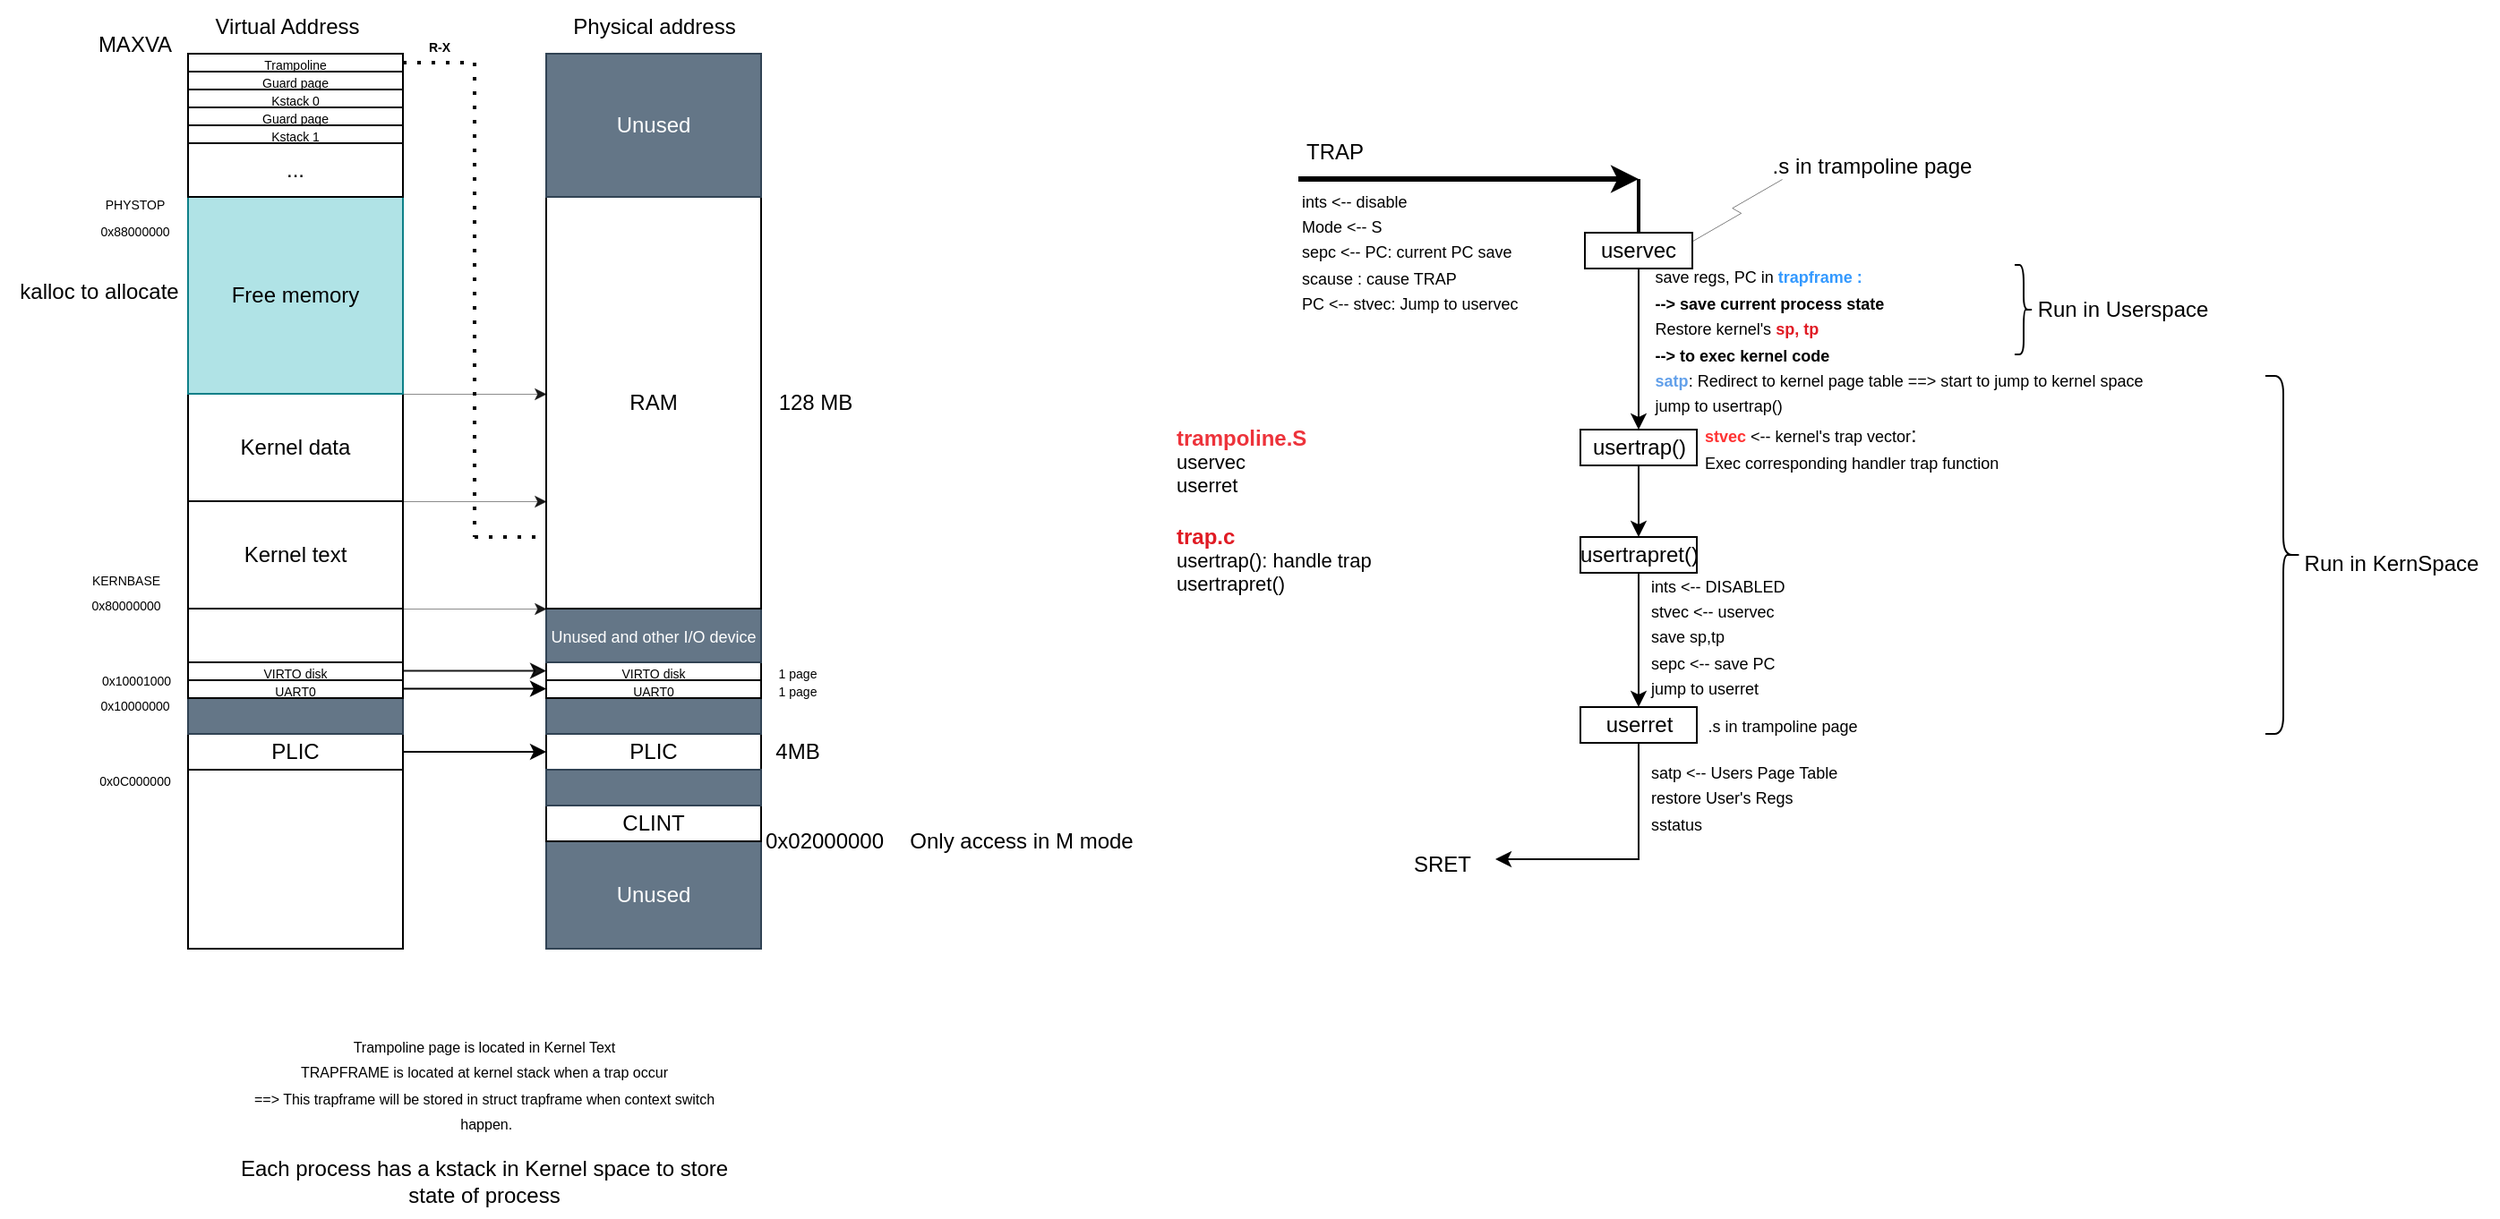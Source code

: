 <mxfile version="24.8.3">
  <diagram name="Page-1" id="MQVkfiVfp2WGuZAfBH7I">
    <mxGraphModel dx="989" dy="567" grid="1" gridSize="10" guides="1" tooltips="1" connect="1" arrows="1" fold="1" page="1" pageScale="1" pageWidth="850" pageHeight="1100" math="0" shadow="0">
      <root>
        <mxCell id="0" />
        <mxCell id="1" parent="0" />
        <mxCell id="dtvVOa7GaX0EYQpvskhJ-5" value="Unused" style="rounded=0;whiteSpace=wrap;html=1;fillColor=#647687;fontColor=#ffffff;strokeColor=#314354;" vertex="1" parent="1">
          <mxGeometry x="440" y="640" width="120" height="60" as="geometry" />
        </mxCell>
        <mxCell id="dtvVOa7GaX0EYQpvskhJ-6" value="CLINT" style="rounded=0;whiteSpace=wrap;html=1;" vertex="1" parent="1">
          <mxGeometry x="440" y="620" width="120" height="20" as="geometry" />
        </mxCell>
        <mxCell id="dtvVOa7GaX0EYQpvskhJ-7" value="PLIC" style="rounded=0;whiteSpace=wrap;html=1;" vertex="1" parent="1">
          <mxGeometry x="440" y="580" width="120" height="20" as="geometry" />
        </mxCell>
        <mxCell id="dtvVOa7GaX0EYQpvskhJ-8" value="" style="rounded=0;whiteSpace=wrap;html=1;fillColor=#647687;fontColor=#ffffff;strokeColor=#314354;" vertex="1" parent="1">
          <mxGeometry x="440" y="560" width="120" height="20" as="geometry" />
        </mxCell>
        <mxCell id="dtvVOa7GaX0EYQpvskhJ-9" value="" style="rounded=0;whiteSpace=wrap;html=1;fillColor=#647687;fontColor=#ffffff;strokeColor=#314354;" vertex="1" parent="1">
          <mxGeometry x="440" y="600" width="120" height="20" as="geometry" />
        </mxCell>
        <mxCell id="dtvVOa7GaX0EYQpvskhJ-10" value="&lt;font style=&quot;font-size: 7px;&quot;&gt;UART0&lt;/font&gt;" style="rounded=0;whiteSpace=wrap;html=1;" vertex="1" parent="1">
          <mxGeometry x="440" y="550" width="120" height="10" as="geometry" />
        </mxCell>
        <mxCell id="dtvVOa7GaX0EYQpvskhJ-11" value="&lt;font style=&quot;font-size: 7px;&quot;&gt;VIRTO disk&lt;/font&gt;" style="rounded=0;whiteSpace=wrap;html=1;" vertex="1" parent="1">
          <mxGeometry x="440" y="540" width="120" height="10" as="geometry" />
        </mxCell>
        <mxCell id="dtvVOa7GaX0EYQpvskhJ-12" value="&lt;font style=&quot;font-size: 9px;&quot;&gt;Unused and other I/O device&lt;/font&gt;" style="rounded=0;whiteSpace=wrap;html=1;fillColor=#647687;fontColor=#ffffff;strokeColor=#314354;" vertex="1" parent="1">
          <mxGeometry x="440" y="510" width="120" height="30" as="geometry" />
        </mxCell>
        <mxCell id="dtvVOa7GaX0EYQpvskhJ-13" value="RAM" style="rounded=0;whiteSpace=wrap;html=1;" vertex="1" parent="1">
          <mxGeometry x="440" y="280" width="120" height="230" as="geometry" />
        </mxCell>
        <mxCell id="dtvVOa7GaX0EYQpvskhJ-14" value="Unused" style="rounded=0;whiteSpace=wrap;html=1;fillColor=#647687;fontColor=#ffffff;strokeColor=#314354;" vertex="1" parent="1">
          <mxGeometry x="440" y="200" width="120" height="80" as="geometry" />
        </mxCell>
        <mxCell id="dtvVOa7GaX0EYQpvskhJ-20" value="Kernel text" style="rounded=0;whiteSpace=wrap;html=1;" vertex="1" parent="1">
          <mxGeometry x="240" y="450" width="120" height="60" as="geometry" />
        </mxCell>
        <mxCell id="dtvVOa7GaX0EYQpvskhJ-21" value="" style="rounded=0;whiteSpace=wrap;html=1;" vertex="1" parent="1">
          <mxGeometry x="240" y="510" width="120" height="30" as="geometry" />
        </mxCell>
        <mxCell id="dtvVOa7GaX0EYQpvskhJ-22" value="" style="rounded=0;whiteSpace=wrap;html=1;" vertex="1" parent="1">
          <mxGeometry x="240" y="600" width="120" height="100" as="geometry" />
        </mxCell>
        <mxCell id="dtvVOa7GaX0EYQpvskhJ-26" value="0x02000000" style="text;html=1;align=center;verticalAlign=middle;resizable=0;points=[];autosize=1;strokeColor=none;fillColor=none;" vertex="1" parent="1">
          <mxGeometry x="550" y="625" width="90" height="30" as="geometry" />
        </mxCell>
        <mxCell id="dtvVOa7GaX0EYQpvskhJ-28" value="" style="edgeStyle=orthogonalEdgeStyle;rounded=0;orthogonalLoop=1;jettySize=auto;html=1;" edge="1" parent="1" source="dtvVOa7GaX0EYQpvskhJ-27">
          <mxGeometry relative="1" as="geometry">
            <mxPoint x="440" y="590" as="targetPoint" />
          </mxGeometry>
        </mxCell>
        <mxCell id="dtvVOa7GaX0EYQpvskhJ-27" value="PLIC" style="rounded=0;whiteSpace=wrap;html=1;" vertex="1" parent="1">
          <mxGeometry x="240" y="580" width="120" height="20" as="geometry" />
        </mxCell>
        <mxCell id="dtvVOa7GaX0EYQpvskhJ-30" value="" style="rounded=0;whiteSpace=wrap;html=1;fillColor=#647687;fontColor=#ffffff;strokeColor=#314354;" vertex="1" parent="1">
          <mxGeometry x="240" y="560" width="120" height="20" as="geometry" />
        </mxCell>
        <mxCell id="dtvVOa7GaX0EYQpvskhJ-31" value="&lt;font style=&quot;font-size: 7px;&quot;&gt;VIRTO disk&lt;/font&gt;" style="rounded=0;whiteSpace=wrap;html=1;" vertex="1" parent="1">
          <mxGeometry x="240" y="540" width="120" height="10" as="geometry" />
        </mxCell>
        <mxCell id="dtvVOa7GaX0EYQpvskhJ-33" value="&lt;font style=&quot;font-size: 7px;&quot;&gt;UART0&lt;/font&gt;" style="rounded=0;whiteSpace=wrap;html=1;" vertex="1" parent="1">
          <mxGeometry x="240" y="550" width="120" height="10" as="geometry" />
        </mxCell>
        <mxCell id="dtvVOa7GaX0EYQpvskhJ-34" value="" style="edgeStyle=orthogonalEdgeStyle;rounded=0;orthogonalLoop=1;jettySize=auto;html=1;" edge="1" parent="1">
          <mxGeometry relative="1" as="geometry">
            <mxPoint x="360" y="554.76" as="sourcePoint" />
            <mxPoint x="440" y="554.76" as="targetPoint" />
          </mxGeometry>
        </mxCell>
        <mxCell id="dtvVOa7GaX0EYQpvskhJ-35" value="" style="edgeStyle=orthogonalEdgeStyle;rounded=0;orthogonalLoop=1;jettySize=auto;html=1;opacity=90;" edge="1" parent="1">
          <mxGeometry relative="1" as="geometry">
            <mxPoint x="360" y="544.76" as="sourcePoint" />
            <mxPoint x="440" y="544.76" as="targetPoint" />
          </mxGeometry>
        </mxCell>
        <mxCell id="dtvVOa7GaX0EYQpvskhJ-36" value="Kernel data" style="rounded=0;whiteSpace=wrap;html=1;" vertex="1" parent="1">
          <mxGeometry x="240" y="390" width="120" height="60" as="geometry" />
        </mxCell>
        <mxCell id="dtvVOa7GaX0EYQpvskhJ-37" value="Free memory" style="rounded=0;whiteSpace=wrap;html=1;fillColor=#b0e3e6;strokeColor=#0e8088;" vertex="1" parent="1">
          <mxGeometry x="240" y="280" width="120" height="110" as="geometry" />
        </mxCell>
        <mxCell id="dtvVOa7GaX0EYQpvskhJ-38" value="..." style="rounded=0;whiteSpace=wrap;html=1;" vertex="1" parent="1">
          <mxGeometry x="240" y="250" width="120" height="30" as="geometry" />
        </mxCell>
        <mxCell id="dtvVOa7GaX0EYQpvskhJ-40" value="&lt;font style=&quot;font-size: 7px;&quot;&gt;Kstack 1&lt;/font&gt;" style="rounded=0;whiteSpace=wrap;html=1;" vertex="1" parent="1">
          <mxGeometry x="240" y="240" width="120" height="10" as="geometry" />
        </mxCell>
        <mxCell id="dtvVOa7GaX0EYQpvskhJ-41" value="&lt;font style=&quot;font-size: 7px;&quot;&gt;Guard page&lt;/font&gt;" style="rounded=0;whiteSpace=wrap;html=1;" vertex="1" parent="1">
          <mxGeometry x="240" y="230" width="120" height="10" as="geometry" />
        </mxCell>
        <mxCell id="dtvVOa7GaX0EYQpvskhJ-42" value="&lt;font style=&quot;font-size: 7px;&quot;&gt;Kstack 0&lt;br&gt;&lt;/font&gt;" style="rounded=0;whiteSpace=wrap;html=1;" vertex="1" parent="1">
          <mxGeometry x="240" y="220" width="120" height="10" as="geometry" />
        </mxCell>
        <mxCell id="dtvVOa7GaX0EYQpvskhJ-43" value="&lt;font style=&quot;font-size: 7px;&quot;&gt;Guard page&lt;/font&gt;" style="rounded=0;whiteSpace=wrap;html=1;" vertex="1" parent="1">
          <mxGeometry x="240" y="210" width="120" height="10" as="geometry" />
        </mxCell>
        <mxCell id="dtvVOa7GaX0EYQpvskhJ-44" value="&lt;font style=&quot;font-size: 7px;&quot;&gt;Trampoline&lt;/font&gt;" style="rounded=0;whiteSpace=wrap;html=1;" vertex="1" parent="1">
          <mxGeometry x="240" y="200" width="120" height="10" as="geometry" />
        </mxCell>
        <mxCell id="dtvVOa7GaX0EYQpvskhJ-45" value="&lt;font style=&quot;font-size: 7px;&quot;&gt;&lt;b&gt;R-X&lt;/b&gt;&lt;/font&gt;" style="text;html=1;align=center;verticalAlign=middle;resizable=0;points=[];autosize=1;strokeColor=none;fillColor=none;" vertex="1" parent="1">
          <mxGeometry x="360" y="180" width="40" height="30" as="geometry" />
        </mxCell>
        <mxCell id="dtvVOa7GaX0EYQpvskhJ-46" value="128 MB" style="text;html=1;align=center;verticalAlign=middle;resizable=0;points=[];autosize=1;strokeColor=none;fillColor=none;" vertex="1" parent="1">
          <mxGeometry x="560" y="380" width="60" height="30" as="geometry" />
        </mxCell>
        <mxCell id="dtvVOa7GaX0EYQpvskhJ-47" value="&lt;font style=&quot;font-size: 7px;&quot;&gt;0x0C000000&lt;/font&gt;" style="text;html=1;align=center;verticalAlign=middle;resizable=0;points=[];autosize=1;strokeColor=none;fillColor=none;" vertex="1" parent="1">
          <mxGeometry x="180" y="590" width="60" height="30" as="geometry" />
        </mxCell>
        <mxCell id="dtvVOa7GaX0EYQpvskhJ-48" value="&lt;font style=&quot;font-size: 7px;&quot;&gt;0x10000000&lt;/font&gt;" style="text;html=1;align=center;verticalAlign=middle;resizable=0;points=[];autosize=1;strokeColor=none;fillColor=none;" vertex="1" parent="1">
          <mxGeometry x="180" y="548" width="60" height="30" as="geometry" />
        </mxCell>
        <mxCell id="dtvVOa7GaX0EYQpvskhJ-49" value="&lt;font style=&quot;font-size: 7px;&quot;&gt;0x10001000&lt;/font&gt;" style="text;whiteSpace=wrap;html=1;" vertex="1" parent="1">
          <mxGeometry x="190" y="535" width="70" height="40" as="geometry" />
        </mxCell>
        <mxCell id="dtvVOa7GaX0EYQpvskhJ-50" value="&lt;div style=&quot;font-size: 11px;&quot;&gt;&lt;font style=&quot;font-size: 7px;&quot;&gt;KERNBASE&lt;/font&gt;&lt;/div&gt;&lt;div style=&quot;font-size: 11px;&quot;&gt;&lt;font style=&quot;font-size: 7px;&quot;&gt;0x80000000&lt;/font&gt;&lt;br&gt;&lt;/div&gt;" style="text;html=1;align=center;verticalAlign=middle;resizable=0;points=[];autosize=1;strokeColor=none;fillColor=none;" vertex="1" parent="1">
          <mxGeometry x="175" y="480" width="60" height="40" as="geometry" />
        </mxCell>
        <mxCell id="dtvVOa7GaX0EYQpvskhJ-51" value="&lt;div&gt;&lt;font style=&quot;font-size: 7px;&quot;&gt;PHYSTOP&lt;/font&gt;&lt;/div&gt;&lt;div&gt;&lt;font style=&quot;font-size: 7px;&quot;&gt;0x88000000&lt;br&gt;&lt;/font&gt;&lt;/div&gt;" style="text;html=1;align=center;verticalAlign=middle;resizable=0;points=[];autosize=1;strokeColor=none;fillColor=none;" vertex="1" parent="1">
          <mxGeometry x="180" y="270" width="60" height="40" as="geometry" />
        </mxCell>
        <mxCell id="dtvVOa7GaX0EYQpvskhJ-52" value="MAXVA" style="text;html=1;align=center;verticalAlign=middle;resizable=0;points=[];autosize=1;strokeColor=none;fillColor=none;" vertex="1" parent="1">
          <mxGeometry x="180" y="180" width="60" height="30" as="geometry" />
        </mxCell>
        <mxCell id="dtvVOa7GaX0EYQpvskhJ-53" value="&lt;font style=&quot;font-size: 7px;&quot;&gt;1 page&lt;br&gt;&lt;/font&gt;" style="text;html=1;align=center;verticalAlign=middle;resizable=0;points=[];autosize=1;strokeColor=none;fillColor=none;" vertex="1" parent="1">
          <mxGeometry x="560" y="530" width="40" height="30" as="geometry" />
        </mxCell>
        <mxCell id="dtvVOa7GaX0EYQpvskhJ-54" value="&lt;font style=&quot;font-size: 7px;&quot;&gt;1 page&lt;br&gt;&lt;/font&gt;" style="text;html=1;align=center;verticalAlign=middle;resizable=0;points=[];autosize=1;strokeColor=none;fillColor=none;" vertex="1" parent="1">
          <mxGeometry x="560" y="540" width="40" height="30" as="geometry" />
        </mxCell>
        <mxCell id="dtvVOa7GaX0EYQpvskhJ-55" value="" style="edgeStyle=orthogonalEdgeStyle;rounded=0;orthogonalLoop=1;jettySize=auto;html=1;opacity=90;strokeWidth=0.25;" edge="1" parent="1">
          <mxGeometry relative="1" as="geometry">
            <mxPoint x="360" y="510" as="sourcePoint" />
            <mxPoint x="440" y="510" as="targetPoint" />
          </mxGeometry>
        </mxCell>
        <mxCell id="dtvVOa7GaX0EYQpvskhJ-57" value="" style="edgeStyle=orthogonalEdgeStyle;rounded=0;orthogonalLoop=1;jettySize=auto;html=1;opacity=90;strokeWidth=0.25;" edge="1" parent="1">
          <mxGeometry relative="1" as="geometry">
            <mxPoint x="360" y="450" as="sourcePoint" />
            <mxPoint x="440" y="450" as="targetPoint" />
          </mxGeometry>
        </mxCell>
        <mxCell id="dtvVOa7GaX0EYQpvskhJ-58" value="" style="edgeStyle=orthogonalEdgeStyle;rounded=0;orthogonalLoop=1;jettySize=auto;html=1;opacity=90;strokeWidth=0.25;" edge="1" parent="1">
          <mxGeometry relative="1" as="geometry">
            <mxPoint x="360" y="390" as="sourcePoint" />
            <mxPoint x="440" y="390" as="targetPoint" />
          </mxGeometry>
        </mxCell>
        <mxCell id="dtvVOa7GaX0EYQpvskhJ-59" value="4MB" style="text;html=1;align=center;verticalAlign=middle;resizable=0;points=[];autosize=1;strokeColor=none;fillColor=none;" vertex="1" parent="1">
          <mxGeometry x="555" y="575" width="50" height="30" as="geometry" />
        </mxCell>
        <mxCell id="dtvVOa7GaX0EYQpvskhJ-60" value="Only access in M mode" style="text;html=1;align=center;verticalAlign=middle;resizable=0;points=[];autosize=1;strokeColor=none;fillColor=none;" vertex="1" parent="1">
          <mxGeometry x="630" y="625" width="150" height="30" as="geometry" />
        </mxCell>
        <mxCell id="dtvVOa7GaX0EYQpvskhJ-61" value="kalloc to allocate" style="text;html=1;align=center;verticalAlign=middle;resizable=0;points=[];autosize=1;strokeColor=none;fillColor=none;" vertex="1" parent="1">
          <mxGeometry x="135" y="318" width="110" height="30" as="geometry" />
        </mxCell>
        <mxCell id="dtvVOa7GaX0EYQpvskhJ-64" value="" style="endArrow=none;dashed=1;html=1;dashPattern=1 3;strokeWidth=2;rounded=0;exitX=1;exitY=0.5;exitDx=0;exitDy=0;" edge="1" parent="1" source="dtvVOa7GaX0EYQpvskhJ-44">
          <mxGeometry width="50" height="50" relative="1" as="geometry">
            <mxPoint x="370" y="240" as="sourcePoint" />
            <mxPoint x="400" y="470" as="targetPoint" />
            <Array as="points">
              <mxPoint x="400" y="205" />
            </Array>
          </mxGeometry>
        </mxCell>
        <mxCell id="dtvVOa7GaX0EYQpvskhJ-66" value="" style="endArrow=none;dashed=1;html=1;dashPattern=1 3;strokeWidth=2;rounded=0;entryX=0;entryY=0.826;entryDx=0;entryDy=0;entryPerimeter=0;" edge="1" parent="1" target="dtvVOa7GaX0EYQpvskhJ-13">
          <mxGeometry width="50" height="50" relative="1" as="geometry">
            <mxPoint x="400" y="470" as="sourcePoint" />
            <mxPoint x="450" y="420" as="targetPoint" />
          </mxGeometry>
        </mxCell>
        <mxCell id="dtvVOa7GaX0EYQpvskhJ-67" value="&lt;div&gt;&lt;font style=&quot;font-size: 8px;&quot;&gt;Trampoline page is located in Kernel Text&lt;/font&gt;&lt;/div&gt;&lt;div&gt;&lt;font style=&quot;font-size: 8px;&quot;&gt;TRAPFRAME is located at kernel stack when a trap occur&lt;/font&gt;&lt;/div&gt;&lt;div&gt;&lt;font style=&quot;font-size: 8px;&quot;&gt;==&amp;gt; This trapframe will be stored in struct trapframe when context switch&lt;/font&gt;&lt;/div&gt;&lt;div&gt;&lt;font style=&quot;font-size: 8px;&quot;&gt;&amp;nbsp;happen.&lt;br&gt;&lt;/font&gt;&lt;/div&gt;" style="text;html=1;align=center;verticalAlign=middle;resizable=0;points=[];autosize=1;strokeColor=none;fillColor=none;" vertex="1" parent="1">
          <mxGeometry x="265" y="740" width="280" height="70" as="geometry" />
        </mxCell>
        <mxCell id="dtvVOa7GaX0EYQpvskhJ-68" value="Physical address" style="text;html=1;align=center;verticalAlign=middle;resizable=0;points=[];autosize=1;strokeColor=none;fillColor=none;" vertex="1" parent="1">
          <mxGeometry x="445" y="170" width="110" height="30" as="geometry" />
        </mxCell>
        <mxCell id="dtvVOa7GaX0EYQpvskhJ-69" value="Virtual Address" style="text;html=1;align=center;verticalAlign=middle;resizable=0;points=[];autosize=1;strokeColor=none;fillColor=none;" vertex="1" parent="1">
          <mxGeometry x="245" y="170" width="100" height="30" as="geometry" />
        </mxCell>
        <mxCell id="dtvVOa7GaX0EYQpvskhJ-70" value="&lt;div&gt;Each process has a kstack in Kernel space to store&lt;/div&gt;&lt;div&gt;state of process&lt;br&gt;&lt;/div&gt;" style="text;html=1;align=center;verticalAlign=middle;resizable=0;points=[];autosize=1;strokeColor=none;fillColor=none;" vertex="1" parent="1">
          <mxGeometry x="260" y="810" width="290" height="40" as="geometry" />
        </mxCell>
        <mxCell id="dtvVOa7GaX0EYQpvskhJ-71" value="" style="endArrow=classic;html=1;rounded=0;strokeWidth=3;" edge="1" parent="1">
          <mxGeometry width="50" height="50" relative="1" as="geometry">
            <mxPoint x="860" y="270" as="sourcePoint" />
            <mxPoint x="1050" y="270" as="targetPoint" />
          </mxGeometry>
        </mxCell>
        <mxCell id="dtvVOa7GaX0EYQpvskhJ-72" value="TRAP" style="text;html=1;align=center;verticalAlign=middle;resizable=0;points=[];autosize=1;strokeColor=none;fillColor=none;" vertex="1" parent="1">
          <mxGeometry x="850" y="240" width="60" height="30" as="geometry" />
        </mxCell>
        <mxCell id="dtvVOa7GaX0EYQpvskhJ-74" value="&lt;div align=&quot;left&quot;&gt;&lt;font style=&quot;font-size: 9px;&quot;&gt;ints &amp;lt;-- disable&lt;/font&gt;&lt;/div&gt;&lt;div align=&quot;left&quot;&gt;&lt;font style=&quot;font-size: 9px;&quot;&gt;Mode &amp;lt;-- S&lt;/font&gt;&lt;/div&gt;&lt;div align=&quot;left&quot;&gt;&lt;font style=&quot;font-size: 9px;&quot;&gt;sepc &amp;lt;-- PC: current PC save&lt;br&gt;&lt;/font&gt;&lt;/div&gt;&lt;div align=&quot;left&quot;&gt;&lt;font style=&quot;font-size: 9px;&quot;&gt;scause : cause TRAP&lt;br&gt;&lt;/font&gt;&lt;/div&gt;&lt;div align=&quot;left&quot;&gt;&lt;font style=&quot;font-size: 9px;&quot;&gt;PC &amp;lt;-- stvec: Jump to uservec&lt;br&gt;&lt;/font&gt;&lt;/div&gt;" style="text;html=1;align=left;verticalAlign=middle;resizable=0;points=[];autosize=1;strokeColor=none;fillColor=none;" vertex="1" parent="1">
          <mxGeometry x="860" y="265" width="140" height="90" as="geometry" />
        </mxCell>
        <mxCell id="dtvVOa7GaX0EYQpvskhJ-81" value="" style="edgeStyle=orthogonalEdgeStyle;rounded=0;orthogonalLoop=1;jettySize=auto;html=1;" edge="1" parent="1" source="dtvVOa7GaX0EYQpvskhJ-78" target="dtvVOa7GaX0EYQpvskhJ-80">
          <mxGeometry relative="1" as="geometry" />
        </mxCell>
        <mxCell id="dtvVOa7GaX0EYQpvskhJ-78" value="uservec" style="rounded=0;whiteSpace=wrap;html=1;" vertex="1" parent="1">
          <mxGeometry x="1020" y="300" width="60" height="20" as="geometry" />
        </mxCell>
        <mxCell id="dtvVOa7GaX0EYQpvskhJ-90" value="" style="edgeStyle=orthogonalEdgeStyle;rounded=0;orthogonalLoop=1;jettySize=auto;html=1;" edge="1" parent="1" source="dtvVOa7GaX0EYQpvskhJ-80" target="dtvVOa7GaX0EYQpvskhJ-89">
          <mxGeometry relative="1" as="geometry" />
        </mxCell>
        <mxCell id="dtvVOa7GaX0EYQpvskhJ-80" value="usertrap()" style="rounded=0;whiteSpace=wrap;html=1;" vertex="1" parent="1">
          <mxGeometry x="1017.5" y="410" width="65" height="20" as="geometry" />
        </mxCell>
        <mxCell id="dtvVOa7GaX0EYQpvskhJ-82" value="&lt;div align=&quot;left&quot;&gt;&lt;font style=&quot;font-size: 9px;&quot;&gt;save regs, PC in &lt;font color=&quot;#3399ff&quot;&gt;&lt;b&gt;trapframe :&amp;nbsp;&lt;/b&gt;&lt;/font&gt;&lt;/font&gt;&lt;/div&gt;&lt;div align=&quot;left&quot;&gt;&lt;font style=&quot;font-size: 9px;&quot;&gt;&lt;b&gt;--&amp;gt; save current process state&lt;/b&gt; &lt;b&gt;&lt;br&gt;&lt;/b&gt;&lt;/font&gt;&lt;/div&gt;&lt;div align=&quot;left&quot;&gt;&lt;font style=&quot;font-size: 9px;&quot;&gt;Restore kernel&#39;s&lt;b&gt; &lt;font color=&quot;#e01b24&quot;&gt;sp, tp&lt;/font&gt;&lt;/b&gt;&lt;/font&gt;&lt;/div&gt;&lt;div align=&quot;left&quot;&gt;&lt;font style=&quot;font-size: 9px;&quot;&gt;&lt;b&gt;--&amp;gt; to exec kernel code&lt;br&gt;&lt;/b&gt;&lt;/font&gt;&lt;/div&gt;&lt;div align=&quot;left&quot;&gt;&lt;font style=&quot;font-size: 9px;&quot;&gt;&lt;font color=&quot;#62a0ea&quot;&gt;&lt;b&gt;satp&lt;/b&gt;&lt;/font&gt;: Redirect to kernel page table ==&amp;gt; start to jump to kernel space&lt;br&gt;&lt;/font&gt;&lt;/div&gt;&lt;div align=&quot;left&quot;&gt;&lt;font style=&quot;font-size: 9px;&quot;&gt;jump to usertrap()&lt;br&gt;&lt;/font&gt;&lt;/div&gt;" style="text;html=1;align=center;verticalAlign=middle;resizable=0;points=[];autosize=1;strokeColor=none;fillColor=none;" vertex="1" parent="1">
          <mxGeometry x="1045" y="310" width="300" height="100" as="geometry" />
        </mxCell>
        <mxCell id="dtvVOa7GaX0EYQpvskhJ-84" value="" style="line;strokeWidth=2;direction=south;html=1;" vertex="1" parent="1">
          <mxGeometry x="1045" y="270" width="10" height="30" as="geometry" />
        </mxCell>
        <mxCell id="dtvVOa7GaX0EYQpvskhJ-85" value="" style="edgeStyle=isometricEdgeStyle;endArrow=none;html=1;rounded=0;strokeWidth=0.25;" edge="1" parent="1">
          <mxGeometry width="50" height="100" relative="1" as="geometry">
            <mxPoint x="1079.2" y="305" as="sourcePoint" />
            <mxPoint x="1130" y="270" as="targetPoint" />
          </mxGeometry>
        </mxCell>
        <mxCell id="dtvVOa7GaX0EYQpvskhJ-87" value=".s in trampoline page" style="text;html=1;align=center;verticalAlign=middle;resizable=0;points=[];autosize=1;strokeColor=none;fillColor=none;" vertex="1" parent="1">
          <mxGeometry x="1115" y="248" width="130" height="30" as="geometry" />
        </mxCell>
        <mxCell id="dtvVOa7GaX0EYQpvskhJ-88" value="&lt;div&gt;&lt;font style=&quot;font-size: 9px;&quot;&gt;&lt;font color=&quot;#ff3333&quot;&gt;&lt;b&gt;stvec&lt;/b&gt;&lt;/font&gt; &amp;lt;-- kernel&#39;s trap vector&lt;/font&gt;:&amp;nbsp;&lt;/div&gt;&lt;div&gt;&lt;font style=&quot;font-size: 9px;&quot;&gt;Exec corresponding handler trap function&lt;/font&gt;&lt;/div&gt;" style="text;html=1;align=left;verticalAlign=middle;resizable=0;points=[];autosize=1;strokeColor=none;fillColor=none;" vertex="1" parent="1">
          <mxGeometry x="1085" y="400" width="190" height="40" as="geometry" />
        </mxCell>
        <mxCell id="dtvVOa7GaX0EYQpvskhJ-92" value="" style="edgeStyle=orthogonalEdgeStyle;rounded=0;orthogonalLoop=1;jettySize=auto;html=1;" edge="1" parent="1" source="dtvVOa7GaX0EYQpvskhJ-89" target="dtvVOa7GaX0EYQpvskhJ-91">
          <mxGeometry relative="1" as="geometry" />
        </mxCell>
        <mxCell id="dtvVOa7GaX0EYQpvskhJ-89" value="usertrapret()" style="rounded=0;whiteSpace=wrap;html=1;" vertex="1" parent="1">
          <mxGeometry x="1017.5" y="470" width="65" height="20" as="geometry" />
        </mxCell>
        <mxCell id="dtvVOa7GaX0EYQpvskhJ-91" value="userret" style="rounded=0;whiteSpace=wrap;html=1;" vertex="1" parent="1">
          <mxGeometry x="1017.5" y="565" width="65" height="20" as="geometry" />
        </mxCell>
        <mxCell id="dtvVOa7GaX0EYQpvskhJ-93" value="&lt;font style=&quot;font-size: 9px;&quot;&gt;.s in trampoline page&lt;br&gt;&lt;/font&gt;" style="text;html=1;align=center;verticalAlign=middle;resizable=0;points=[];autosize=1;strokeColor=none;fillColor=none;" vertex="1" parent="1">
          <mxGeometry x="1075" y="560" width="110" height="30" as="geometry" />
        </mxCell>
        <mxCell id="dtvVOa7GaX0EYQpvskhJ-94" value="&lt;div&gt;&lt;font style=&quot;font-size: 9px;&quot;&gt;ints &amp;lt;-- DISABLED&lt;/font&gt;&lt;/div&gt;&lt;div&gt;&lt;font style=&quot;font-size: 9px;&quot;&gt;stvec &amp;lt;-- uservec&lt;/font&gt;&lt;/div&gt;&lt;div&gt;&lt;font style=&quot;font-size: 9px;&quot;&gt;save sp,tp&lt;/font&gt;&lt;/div&gt;&lt;div&gt;&lt;font style=&quot;font-size: 9px;&quot;&gt;sepc &amp;lt;-- save PC&lt;/font&gt;&lt;/div&gt;&lt;div&gt;&lt;font style=&quot;font-size: 9px;&quot;&gt;jump to userret&lt;br&gt;&lt;/font&gt;&lt;/div&gt;" style="text;html=1;align=left;verticalAlign=middle;resizable=0;points=[];autosize=1;strokeColor=none;fillColor=none;" vertex="1" parent="1">
          <mxGeometry x="1055" y="480" width="100" height="90" as="geometry" />
        </mxCell>
        <mxCell id="dtvVOa7GaX0EYQpvskhJ-95" value="" style="endArrow=classic;html=1;rounded=0;" edge="1" parent="1">
          <mxGeometry width="50" height="50" relative="1" as="geometry">
            <mxPoint x="1050" y="585" as="sourcePoint" />
            <mxPoint x="970" y="650" as="targetPoint" />
            <Array as="points">
              <mxPoint x="1050" y="650" />
            </Array>
          </mxGeometry>
        </mxCell>
        <mxCell id="dtvVOa7GaX0EYQpvskhJ-96" value="SRET" style="text;html=1;align=center;verticalAlign=middle;resizable=0;points=[];autosize=1;strokeColor=none;fillColor=none;" vertex="1" parent="1">
          <mxGeometry x="910" y="638" width="60" height="30" as="geometry" />
        </mxCell>
        <mxCell id="dtvVOa7GaX0EYQpvskhJ-97" value="&lt;div&gt;&lt;font style=&quot;font-size: 9px;&quot;&gt;satp &amp;lt;-- Users Page Table&lt;/font&gt;&lt;/div&gt;&lt;div&gt;&lt;font style=&quot;font-size: 9px;&quot;&gt;restore User&#39;s Regs&lt;/font&gt;&lt;/div&gt;&lt;div&gt;&lt;font style=&quot;font-size: 9px;&quot;&gt;sstatus&lt;br&gt;&lt;/font&gt;&lt;/div&gt;" style="text;html=1;align=left;verticalAlign=middle;resizable=0;points=[];autosize=1;strokeColor=none;fillColor=none;" vertex="1" parent="1">
          <mxGeometry x="1055" y="585" width="130" height="60" as="geometry" />
        </mxCell>
        <mxCell id="dtvVOa7GaX0EYQpvskhJ-98" value="&lt;div align=&quot;left&quot;&gt;&lt;b&gt;&lt;font color=&quot;#ed333b&quot;&gt;trampoline.S&lt;/font&gt;&lt;/b&gt;&lt;/div&gt;&lt;div align=&quot;left&quot; style=&quot;font-size: 11px;&quot;&gt;&lt;font style=&quot;font-size: 11px;&quot;&gt;uservec&lt;/font&gt;&lt;/div&gt;&lt;div align=&quot;left&quot; style=&quot;font-size: 11px;&quot;&gt;&lt;font style=&quot;font-size: 11px;&quot;&gt;userret&lt;/font&gt;&lt;/div&gt;&lt;div align=&quot;left&quot;&gt;&lt;br&gt;&lt;/div&gt;&lt;div align=&quot;left&quot;&gt;&lt;font color=&quot;#e01b24&quot;&gt;&lt;b&gt;trap.c&lt;/b&gt;&lt;/font&gt;&lt;/div&gt;&lt;div align=&quot;left&quot; style=&quot;font-size: 11px;&quot;&gt;&lt;font style=&quot;font-size: 11px;&quot;&gt;usertrap(): handle trap&lt;br&gt;&lt;/font&gt;&lt;/div&gt;&lt;div align=&quot;left&quot; style=&quot;font-size: 11px;&quot;&gt;&lt;font style=&quot;font-size: 11px;&quot;&gt;usertrapret()&lt;/font&gt;&lt;br&gt;&lt;/div&gt;" style="text;html=1;align=left;verticalAlign=middle;resizable=0;points=[];autosize=1;strokeColor=none;fillColor=none;" vertex="1" parent="1">
          <mxGeometry x="790" y="400" width="130" height="110" as="geometry" />
        </mxCell>
        <mxCell id="dtvVOa7GaX0EYQpvskhJ-101" value="" style="shape=curlyBracket;whiteSpace=wrap;html=1;rounded=1;flipH=1;labelPosition=right;verticalLabelPosition=middle;align=left;verticalAlign=middle;size=0.5;" vertex="1" parent="1">
          <mxGeometry x="1260" y="318" width="10" height="50" as="geometry" />
        </mxCell>
        <mxCell id="dtvVOa7GaX0EYQpvskhJ-102" value="Run in Userspace" style="text;html=1;align=center;verticalAlign=middle;resizable=0;points=[];autosize=1;strokeColor=none;fillColor=none;" vertex="1" parent="1">
          <mxGeometry x="1260" y="328" width="120" height="30" as="geometry" />
        </mxCell>
        <mxCell id="dtvVOa7GaX0EYQpvskhJ-103" value="" style="shape=curlyBracket;whiteSpace=wrap;html=1;rounded=1;flipH=1;labelPosition=right;verticalLabelPosition=middle;align=left;verticalAlign=middle;" vertex="1" parent="1">
          <mxGeometry x="1400" y="380" width="20" height="200" as="geometry" />
        </mxCell>
        <mxCell id="dtvVOa7GaX0EYQpvskhJ-104" value="Run in KernSpace" style="text;html=1;align=center;verticalAlign=middle;resizable=0;points=[];autosize=1;strokeColor=none;fillColor=none;" vertex="1" parent="1">
          <mxGeometry x="1410" y="470" width="120" height="30" as="geometry" />
        </mxCell>
      </root>
    </mxGraphModel>
  </diagram>
</mxfile>

